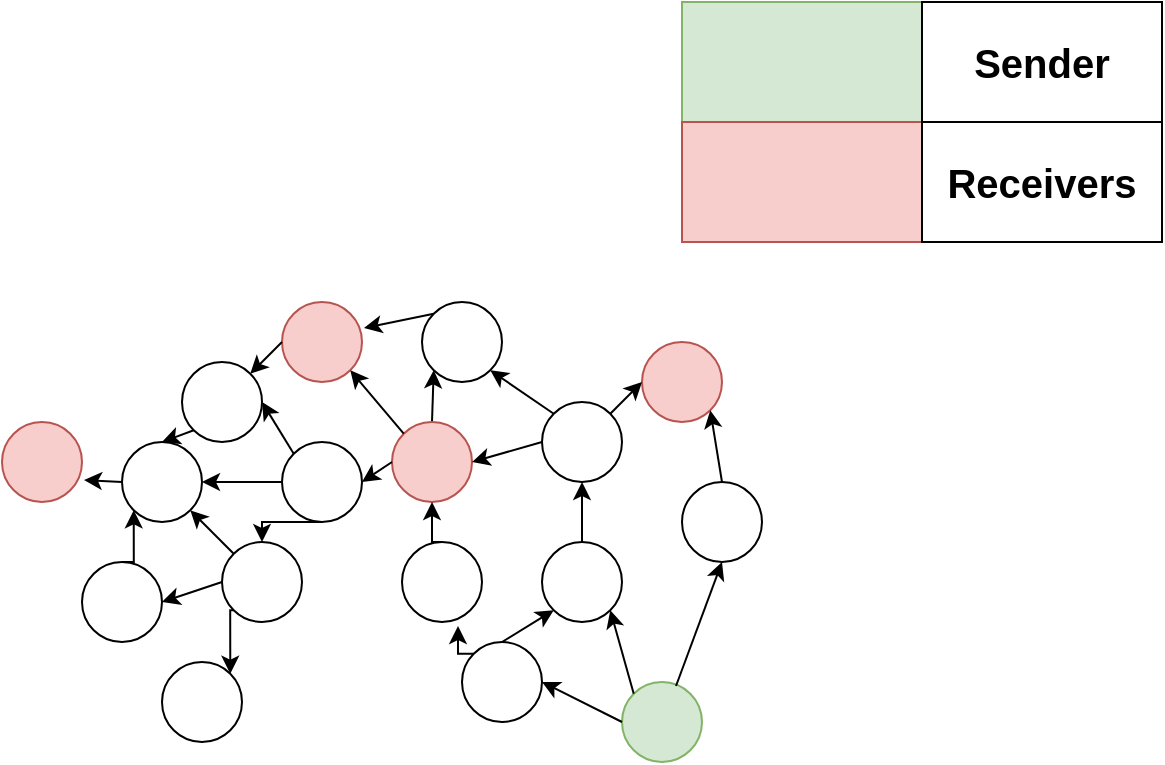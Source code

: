<mxfile version="14.9.2" type="device"><diagram id="eRYonqHL9b5hYBSjvAid" name="Page-1"><mxGraphModel dx="1422" dy="752" grid="1" gridSize="10" guides="1" tooltips="1" connect="1" arrows="1" fold="1" page="1" pageScale="1" pageWidth="850" pageHeight="1100" math="0" shadow="0"><root><mxCell id="0"/><mxCell id="1" parent="0"/><mxCell id="ooP_ZsLaYIVID3zbkqCY-38" style="edgeStyle=orthogonalEdgeStyle;rounded=0;orthogonalLoop=1;jettySize=auto;html=1;exitX=0.5;exitY=0;exitDx=0;exitDy=0;entryX=0;entryY=1;entryDx=0;entryDy=0;" edge="1" parent="1" source="ooP_ZsLaYIVID3zbkqCY-2" target="ooP_ZsLaYIVID3zbkqCY-14"><mxGeometry relative="1" as="geometry"/></mxCell><mxCell id="ooP_ZsLaYIVID3zbkqCY-2" value="" style="ellipse;whiteSpace=wrap;html=1;aspect=fixed;fillColor=#f8cecc;strokeColor=#b85450;" vertex="1" parent="1"><mxGeometry x="415" y="290" width="40" height="40" as="geometry"/></mxCell><mxCell id="ooP_ZsLaYIVID3zbkqCY-48" style="edgeStyle=orthogonalEdgeStyle;rounded=0;orthogonalLoop=1;jettySize=auto;html=1;exitX=0;exitY=0.5;exitDx=0;exitDy=0;entryX=1;entryY=0.5;entryDx=0;entryDy=0;" edge="1" parent="1" source="ooP_ZsLaYIVID3zbkqCY-4" target="ooP_ZsLaYIVID3zbkqCY-9"><mxGeometry relative="1" as="geometry"/></mxCell><mxCell id="ooP_ZsLaYIVID3zbkqCY-4" value="" style="ellipse;whiteSpace=wrap;html=1;aspect=fixed;" vertex="1" parent="1"><mxGeometry x="360" y="300" width="40" height="40" as="geometry"/></mxCell><mxCell id="ooP_ZsLaYIVID3zbkqCY-66" style="edgeStyle=orthogonalEdgeStyle;rounded=0;orthogonalLoop=1;jettySize=auto;html=1;exitX=0.5;exitY=0;exitDx=0;exitDy=0;entryX=0;entryY=1;entryDx=0;entryDy=0;" edge="1" parent="1" source="ooP_ZsLaYIVID3zbkqCY-5" target="ooP_ZsLaYIVID3zbkqCY-9"><mxGeometry relative="1" as="geometry"/></mxCell><mxCell id="ooP_ZsLaYIVID3zbkqCY-5" value="" style="ellipse;whiteSpace=wrap;html=1;aspect=fixed;" vertex="1" parent="1"><mxGeometry x="260" y="360" width="40" height="40" as="geometry"/></mxCell><mxCell id="ooP_ZsLaYIVID3zbkqCY-6" value="" style="ellipse;whiteSpace=wrap;html=1;aspect=fixed;" vertex="1" parent="1"><mxGeometry x="490" y="350" width="40" height="40" as="geometry"/></mxCell><mxCell id="ooP_ZsLaYIVID3zbkqCY-61" style="edgeStyle=orthogonalEdgeStyle;rounded=0;orthogonalLoop=1;jettySize=auto;html=1;exitX=0;exitY=1;exitDx=0;exitDy=0;entryX=1;entryY=0;entryDx=0;entryDy=0;" edge="1" parent="1" source="ooP_ZsLaYIVID3zbkqCY-7" target="ooP_ZsLaYIVID3zbkqCY-12"><mxGeometry relative="1" as="geometry"/></mxCell><mxCell id="ooP_ZsLaYIVID3zbkqCY-7" value="" style="ellipse;whiteSpace=wrap;html=1;aspect=fixed;" vertex="1" parent="1"><mxGeometry x="330" y="350" width="40" height="40" as="geometry"/></mxCell><mxCell id="ooP_ZsLaYIVID3zbkqCY-65" style="edgeStyle=orthogonalEdgeStyle;rounded=0;orthogonalLoop=1;jettySize=auto;html=1;exitX=0.5;exitY=0;exitDx=0;exitDy=0;entryX=0.5;entryY=1;entryDx=0;entryDy=0;" edge="1" parent="1" source="ooP_ZsLaYIVID3zbkqCY-8" target="ooP_ZsLaYIVID3zbkqCY-2"><mxGeometry relative="1" as="geometry"/></mxCell><mxCell id="ooP_ZsLaYIVID3zbkqCY-8" value="" style="ellipse;whiteSpace=wrap;html=1;aspect=fixed;" vertex="1" parent="1"><mxGeometry x="420" y="350" width="40" height="40" as="geometry"/></mxCell><mxCell id="ooP_ZsLaYIVID3zbkqCY-9" value="" style="ellipse;whiteSpace=wrap;html=1;aspect=fixed;" vertex="1" parent="1"><mxGeometry x="280" y="300" width="40" height="40" as="geometry"/></mxCell><mxCell id="ooP_ZsLaYIVID3zbkqCY-11" value="" style="ellipse;whiteSpace=wrap;html=1;aspect=fixed;" vertex="1" parent="1"><mxGeometry x="310" y="260" width="40" height="40" as="geometry"/></mxCell><mxCell id="ooP_ZsLaYIVID3zbkqCY-12" value="" style="ellipse;whiteSpace=wrap;html=1;aspect=fixed;" vertex="1" parent="1"><mxGeometry x="300" y="410" width="40" height="40" as="geometry"/></mxCell><mxCell id="ooP_ZsLaYIVID3zbkqCY-13" value="" style="ellipse;whiteSpace=wrap;html=1;aspect=fixed;fillColor=#f8cecc;strokeColor=#b85450;" vertex="1" parent="1"><mxGeometry x="360" y="230" width="40" height="40" as="geometry"/></mxCell><mxCell id="ooP_ZsLaYIVID3zbkqCY-14" value="" style="ellipse;whiteSpace=wrap;html=1;aspect=fixed;" vertex="1" parent="1"><mxGeometry x="430" y="230" width="40" height="40" as="geometry"/></mxCell><mxCell id="ooP_ZsLaYIVID3zbkqCY-15" value="" style="ellipse;whiteSpace=wrap;html=1;aspect=fixed;fillColor=#f8cecc;strokeColor=#b85450;" vertex="1" parent="1"><mxGeometry x="540" y="250" width="40" height="40" as="geometry"/></mxCell><mxCell id="ooP_ZsLaYIVID3zbkqCY-16" value="" style="ellipse;whiteSpace=wrap;html=1;aspect=fixed;" vertex="1" parent="1"><mxGeometry x="490" y="280" width="40" height="40" as="geometry"/></mxCell><mxCell id="ooP_ZsLaYIVID3zbkqCY-17" value="" style="ellipse;whiteSpace=wrap;html=1;aspect=fixed;" vertex="1" parent="1"><mxGeometry x="560" y="320" width="40" height="40" as="geometry"/></mxCell><mxCell id="ooP_ZsLaYIVID3zbkqCY-64" style="edgeStyle=orthogonalEdgeStyle;rounded=0;orthogonalLoop=1;jettySize=auto;html=1;exitX=0;exitY=0;exitDx=0;exitDy=0;entryX=0.7;entryY=1.05;entryDx=0;entryDy=0;entryPerimeter=0;" edge="1" parent="1" source="ooP_ZsLaYIVID3zbkqCY-18" target="ooP_ZsLaYIVID3zbkqCY-8"><mxGeometry relative="1" as="geometry"/></mxCell><mxCell id="ooP_ZsLaYIVID3zbkqCY-18" value="" style="ellipse;whiteSpace=wrap;html=1;aspect=fixed;" vertex="1" parent="1"><mxGeometry x="450" y="400" width="40" height="40" as="geometry"/></mxCell><mxCell id="ooP_ZsLaYIVID3zbkqCY-19" value="" style="ellipse;whiteSpace=wrap;html=1;aspect=fixed;fillColor=#f8cecc;strokeColor=#b85450;" vertex="1" parent="1"><mxGeometry x="220" y="290" width="40" height="40" as="geometry"/></mxCell><mxCell id="ooP_ZsLaYIVID3zbkqCY-22" value="" style="ellipse;whiteSpace=wrap;html=1;aspect=fixed;fillColor=#d5e8d4;strokeColor=#82b366;" vertex="1" parent="1"><mxGeometry x="530" y="420" width="40" height="40" as="geometry"/></mxCell><mxCell id="ooP_ZsLaYIVID3zbkqCY-23" value="" style="rounded=0;whiteSpace=wrap;html=1;fillColor=#d5e8d4;strokeColor=#82b366;" vertex="1" parent="1"><mxGeometry x="560" y="80" width="120" height="60" as="geometry"/></mxCell><mxCell id="ooP_ZsLaYIVID3zbkqCY-24" value="" style="rounded=0;whiteSpace=wrap;html=1;fillColor=#f8cecc;strokeColor=#b85450;" vertex="1" parent="1"><mxGeometry x="560" y="140" width="120" height="60" as="geometry"/></mxCell><mxCell id="ooP_ZsLaYIVID3zbkqCY-25" value="&lt;font style=&quot;font-size: 20px&quot;&gt;&lt;b&gt;Sender&lt;/b&gt;&lt;/font&gt;" style="rounded=0;whiteSpace=wrap;html=1;" vertex="1" parent="1"><mxGeometry x="680" y="80" width="120" height="60" as="geometry"/></mxCell><mxCell id="ooP_ZsLaYIVID3zbkqCY-26" value="&lt;font style=&quot;font-size: 20px&quot;&gt;&lt;b&gt;Receivers&lt;/b&gt;&lt;/font&gt;" style="rounded=0;whiteSpace=wrap;html=1;" vertex="1" parent="1"><mxGeometry x="680" y="140" width="120" height="60" as="geometry"/></mxCell><mxCell id="ooP_ZsLaYIVID3zbkqCY-28" value="" style="endArrow=classic;html=1;exitX=0.675;exitY=0.05;exitDx=0;exitDy=0;exitPerimeter=0;entryX=0.5;entryY=1;entryDx=0;entryDy=0;" edge="1" parent="1" source="ooP_ZsLaYIVID3zbkqCY-22" target="ooP_ZsLaYIVID3zbkqCY-17"><mxGeometry width="50" height="50" relative="1" as="geometry"><mxPoint x="600" y="415" as="sourcePoint"/><mxPoint x="650" y="365" as="targetPoint"/></mxGeometry></mxCell><mxCell id="ooP_ZsLaYIVID3zbkqCY-29" value="" style="endArrow=classic;html=1;exitX=0;exitY=0;exitDx=0;exitDy=0;entryX=1;entryY=1;entryDx=0;entryDy=0;" edge="1" parent="1" source="ooP_ZsLaYIVID3zbkqCY-22" target="ooP_ZsLaYIVID3zbkqCY-6"><mxGeometry width="50" height="50" relative="1" as="geometry"><mxPoint x="630" y="440" as="sourcePoint"/><mxPoint x="653" y="378" as="targetPoint"/></mxGeometry></mxCell><mxCell id="ooP_ZsLaYIVID3zbkqCY-31" value="" style="endArrow=classic;html=1;exitX=0;exitY=0.5;exitDx=0;exitDy=0;entryX=1;entryY=0.5;entryDx=0;entryDy=0;" edge="1" parent="1" source="ooP_ZsLaYIVID3zbkqCY-22" target="ooP_ZsLaYIVID3zbkqCY-18"><mxGeometry width="50" height="50" relative="1" as="geometry"><mxPoint x="567" y="432" as="sourcePoint"/><mxPoint x="490" y="429" as="targetPoint"/></mxGeometry></mxCell><mxCell id="ooP_ZsLaYIVID3zbkqCY-32" value="" style="endArrow=classic;html=1;exitX=0.5;exitY=0;exitDx=0;exitDy=0;entryX=0.5;entryY=1;entryDx=0;entryDy=0;" edge="1" parent="1" source="ooP_ZsLaYIVID3zbkqCY-6" target="ooP_ZsLaYIVID3zbkqCY-16"><mxGeometry width="50" height="50" relative="1" as="geometry"><mxPoint x="545.858" y="435.858" as="sourcePoint"/><mxPoint x="534.142" y="394.142" as="targetPoint"/></mxGeometry></mxCell><mxCell id="ooP_ZsLaYIVID3zbkqCY-33" value="" style="endArrow=classic;html=1;exitX=1;exitY=0;exitDx=0;exitDy=0;entryX=0;entryY=0.5;entryDx=0;entryDy=0;" edge="1" parent="1" source="ooP_ZsLaYIVID3zbkqCY-16" target="ooP_ZsLaYIVID3zbkqCY-15"><mxGeometry width="50" height="50" relative="1" as="geometry"><mxPoint x="520" y="360" as="sourcePoint"/><mxPoint x="520" y="330" as="targetPoint"/></mxGeometry></mxCell><mxCell id="ooP_ZsLaYIVID3zbkqCY-34" value="" style="endArrow=classic;html=1;exitX=0.5;exitY=0;exitDx=0;exitDy=0;entryX=1;entryY=1;entryDx=0;entryDy=0;" edge="1" parent="1" source="ooP_ZsLaYIVID3zbkqCY-17" target="ooP_ZsLaYIVID3zbkqCY-15"><mxGeometry width="50" height="50" relative="1" as="geometry"><mxPoint x="534.142" y="295.858" as="sourcePoint"/><mxPoint x="550" y="280" as="targetPoint"/></mxGeometry></mxCell><mxCell id="ooP_ZsLaYIVID3zbkqCY-35" value="" style="endArrow=classic;html=1;exitX=0;exitY=0.5;exitDx=0;exitDy=0;entryX=1;entryY=0.5;entryDx=0;entryDy=0;" edge="1" parent="1" source="ooP_ZsLaYIVID3zbkqCY-16" target="ooP_ZsLaYIVID3zbkqCY-2"><mxGeometry width="50" height="50" relative="1" as="geometry"><mxPoint x="520" y="360" as="sourcePoint"/><mxPoint x="520" y="330" as="targetPoint"/></mxGeometry></mxCell><mxCell id="ooP_ZsLaYIVID3zbkqCY-37" value="" style="endArrow=classic;html=1;exitX=0;exitY=0;exitDx=0;exitDy=0;entryX=1;entryY=1;entryDx=0;entryDy=0;" edge="1" parent="1" source="ooP_ZsLaYIVID3zbkqCY-16" target="ooP_ZsLaYIVID3zbkqCY-14"><mxGeometry width="50" height="50" relative="1" as="geometry"><mxPoint x="500" y="310" as="sourcePoint"/><mxPoint x="465" y="320" as="targetPoint"/></mxGeometry></mxCell><mxCell id="ooP_ZsLaYIVID3zbkqCY-41" value="" style="endArrow=classic;html=1;exitX=0;exitY=0;exitDx=0;exitDy=0;entryX=1.025;entryY=0.325;entryDx=0;entryDy=0;entryPerimeter=0;" edge="1" parent="1" source="ooP_ZsLaYIVID3zbkqCY-14" target="ooP_ZsLaYIVID3zbkqCY-13"><mxGeometry width="50" height="50" relative="1" as="geometry"><mxPoint x="240" y="190" as="sourcePoint"/><mxPoint x="290" y="190" as="targetPoint"/></mxGeometry></mxCell><mxCell id="ooP_ZsLaYIVID3zbkqCY-43" value="" style="endArrow=classic;html=1;exitX=0;exitY=0;exitDx=0;exitDy=0;entryX=1;entryY=1;entryDx=0;entryDy=0;" edge="1" parent="1" source="ooP_ZsLaYIVID3zbkqCY-2" target="ooP_ZsLaYIVID3zbkqCY-13"><mxGeometry width="50" height="50" relative="1" as="geometry"><mxPoint x="200" y="200" as="sourcePoint"/><mxPoint x="250" y="150" as="targetPoint"/></mxGeometry></mxCell><mxCell id="ooP_ZsLaYIVID3zbkqCY-44" value="" style="endArrow=classic;html=1;exitX=0;exitY=0.5;exitDx=0;exitDy=0;entryX=1;entryY=0;entryDx=0;entryDy=0;" edge="1" parent="1" source="ooP_ZsLaYIVID3zbkqCY-13" target="ooP_ZsLaYIVID3zbkqCY-11"><mxGeometry width="50" height="50" relative="1" as="geometry"><mxPoint x="445.858" y="245.858" as="sourcePoint"/><mxPoint x="411" y="253" as="targetPoint"/></mxGeometry></mxCell><mxCell id="ooP_ZsLaYIVID3zbkqCY-45" value="" style="endArrow=classic;html=1;exitX=0;exitY=0;exitDx=0;exitDy=0;entryX=1;entryY=0.5;entryDx=0;entryDy=0;" edge="1" parent="1" source="ooP_ZsLaYIVID3zbkqCY-4" target="ooP_ZsLaYIVID3zbkqCY-11"><mxGeometry width="50" height="50" relative="1" as="geometry"><mxPoint x="370" y="260" as="sourcePoint"/><mxPoint x="354.142" y="275.858" as="targetPoint"/></mxGeometry></mxCell><mxCell id="ooP_ZsLaYIVID3zbkqCY-46" value="" style="endArrow=classic;html=1;exitX=0;exitY=0.5;exitDx=0;exitDy=0;entryX=1;entryY=0.5;entryDx=0;entryDy=0;" edge="1" parent="1" source="ooP_ZsLaYIVID3zbkqCY-2" target="ooP_ZsLaYIVID3zbkqCY-4"><mxGeometry width="50" height="50" relative="1" as="geometry"><mxPoint x="430.858" y="305.858" as="sourcePoint"/><mxPoint x="404.142" y="274.142" as="targetPoint"/></mxGeometry></mxCell><mxCell id="ooP_ZsLaYIVID3zbkqCY-51" value="" style="endArrow=classic;html=1;exitX=0;exitY=1;exitDx=0;exitDy=0;entryX=0.5;entryY=0;entryDx=0;entryDy=0;" edge="1" parent="1" source="ooP_ZsLaYIVID3zbkqCY-11" target="ooP_ZsLaYIVID3zbkqCY-9"><mxGeometry width="50" height="50" relative="1" as="geometry"><mxPoint x="170" y="190" as="sourcePoint"/><mxPoint x="220" y="140" as="targetPoint"/></mxGeometry></mxCell><mxCell id="ooP_ZsLaYIVID3zbkqCY-52" value="" style="endArrow=classic;html=1;exitX=0;exitY=0.5;exitDx=0;exitDy=0;entryX=1.025;entryY=0.725;entryDx=0;entryDy=0;entryPerimeter=0;" edge="1" parent="1" source="ooP_ZsLaYIVID3zbkqCY-9" target="ooP_ZsLaYIVID3zbkqCY-19"><mxGeometry width="50" height="50" relative="1" as="geometry"><mxPoint x="180" y="200" as="sourcePoint"/><mxPoint x="230" y="150" as="targetPoint"/></mxGeometry></mxCell><mxCell id="ooP_ZsLaYIVID3zbkqCY-54" value="" style="endArrow=classic;html=1;exitX=0.5;exitY=0;exitDx=0;exitDy=0;entryX=0;entryY=1;entryDx=0;entryDy=0;" edge="1" parent="1" source="ooP_ZsLaYIVID3zbkqCY-18" target="ooP_ZsLaYIVID3zbkqCY-6"><mxGeometry width="50" height="50" relative="1" as="geometry"><mxPoint x="540" y="450" as="sourcePoint"/><mxPoint x="500" y="430" as="targetPoint"/></mxGeometry></mxCell><mxCell id="ooP_ZsLaYIVID3zbkqCY-56" value="" style="endArrow=classic;html=1;exitX=0;exitY=0;exitDx=0;exitDy=0;entryX=1;entryY=1;entryDx=0;entryDy=0;" edge="1" parent="1" source="ooP_ZsLaYIVID3zbkqCY-7" target="ooP_ZsLaYIVID3zbkqCY-9"><mxGeometry width="50" height="50" relative="1" as="geometry"><mxPoint x="70" y="240" as="sourcePoint"/><mxPoint x="120" y="190" as="targetPoint"/></mxGeometry></mxCell><mxCell id="ooP_ZsLaYIVID3zbkqCY-57" value="" style="endArrow=classic;html=1;entryX=1;entryY=0.5;entryDx=0;entryDy=0;" edge="1" parent="1" target="ooP_ZsLaYIVID3zbkqCY-5"><mxGeometry width="50" height="50" relative="1" as="geometry"><mxPoint x="330" y="370" as="sourcePoint"/><mxPoint x="324.142" y="344.142" as="targetPoint"/></mxGeometry></mxCell><mxCell id="ooP_ZsLaYIVID3zbkqCY-60" style="edgeStyle=orthogonalEdgeStyle;rounded=0;orthogonalLoop=1;jettySize=auto;html=1;exitX=0.5;exitY=1;exitDx=0;exitDy=0;entryX=0.5;entryY=0;entryDx=0;entryDy=0;" edge="1" parent="1" source="ooP_ZsLaYIVID3zbkqCY-4" target="ooP_ZsLaYIVID3zbkqCY-7"><mxGeometry relative="1" as="geometry"><mxPoint x="370" y="330" as="sourcePoint"/><mxPoint x="330" y="330" as="targetPoint"/></mxGeometry></mxCell></root></mxGraphModel></diagram></mxfile>